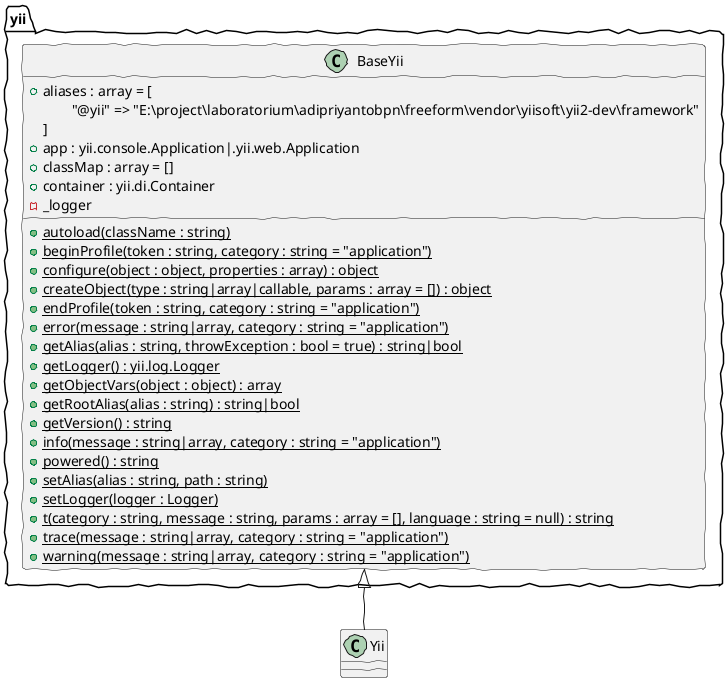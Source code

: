 @startuml
skinparam handwritten true
class Yii {
}
class Yii extends yii.BaseYii
class yii.BaseYii {
    +aliases : array = [
        \t"@yii" => "E:\project\\laboratorium\adipriyantobpn\freeform\vendor\yiisoft\yii2-dev\framework"
    ]
    +app : yii.console.Application|.yii.web.Application
    +classMap : array = []
    +container : yii.di.Container
    -_logger
    +{static}autoload(className : string)
    +{static}beginProfile(token : string, category : string = "application")
    +{static}configure(object : object, properties : array) : object
    +{static}createObject(type : string|array|callable, params : array = []) : object
    +{static}endProfile(token : string, category : string = "application")
    +{static}error(message : string|array, category : string = "application")
    +{static}getAlias(alias : string, throwException : bool = true) : string|bool
    +{static}getLogger() : yii.log.Logger
    +{static}getObjectVars(object : object) : array
    +{static}getRootAlias(alias : string) : string|bool
    +{static}getVersion() : string
    +{static}info(message : string|array, category : string = "application")
    +{static}powered() : string
    +{static}setAlias(alias : string, path : string)
    +{static}setLogger(logger : Logger)
    +{static}t(category : string, message : string, params : array = [], language : string = null) : string
    +{static}trace(message : string|array, category : string = "application")
    +{static}warning(message : string|array, category : string = "application")
}
@enduml
